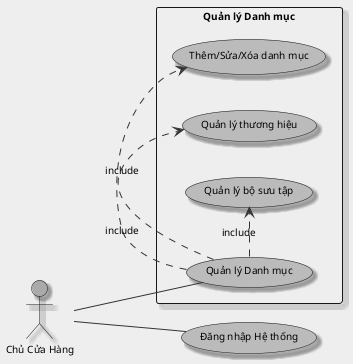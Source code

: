 @startuml Use Case - Quản lý Danh mục (Chủ Cửa Hàng)

left to right direction
skinparam packageStyle rect
skinparam backgroundColor #EEEEEE
skinparam actorBackgroundColor #AAAAAA
skinparam useCaseBackgroundColor #BBBBBB
skinparam arrowColor #333333
skinparam defaultFontName Arial
skinparam defaultFontSize 10
skinparam shadowing true

actor "Chủ Cửa Hàng" as Owner

usecase "Đăng nhập Hệ thống" as Login

package "Quản lý Danh mục" {
  usecase "Quản lý Danh mục" as ManageCategories
  usecase "Thêm/Sửa/Xóa danh mục" as ManageCategory
  usecase "Quản lý thương hiệu" as ManageBrand
  usecase "Quản lý bộ sưu tập" as ManageCollection
}

Owner -- (Login)
Owner -- (ManageCategories)
(ManageCategories) .> (ManageCategory) : include
(ManageCategories) .> (ManageBrand) : include
(ManageCategories) .> (ManageCollection) : include

@enduml